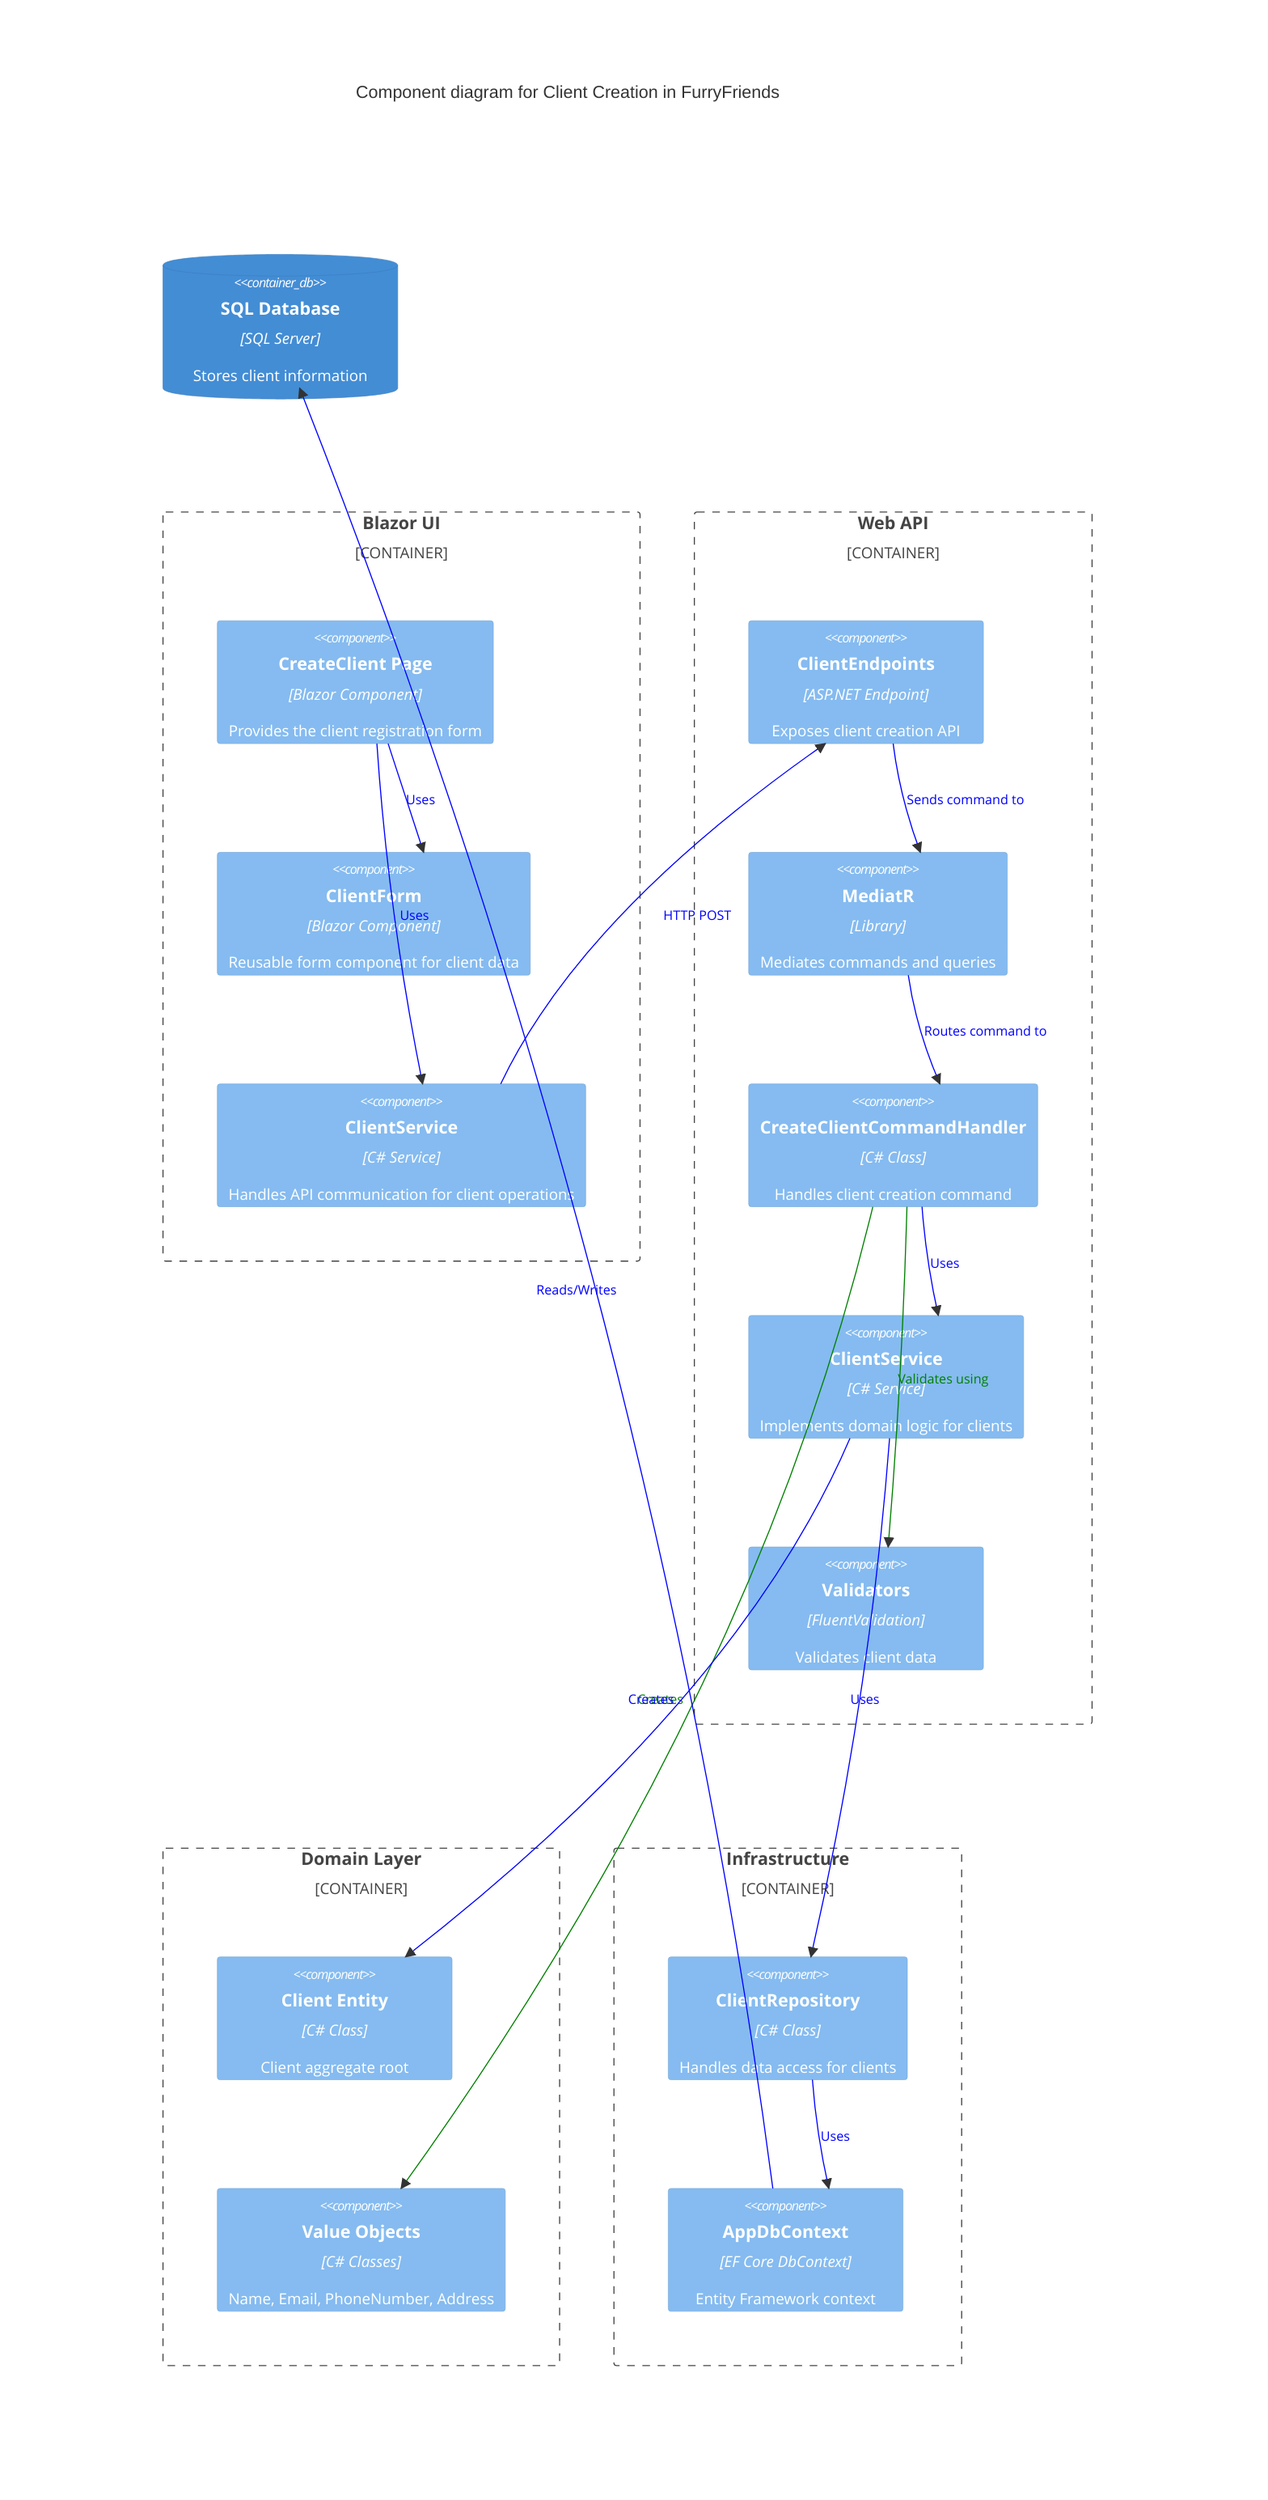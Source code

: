 C4Component
    title Component diagram for Client Creation in FurryFriends

    Container_Boundary(blazorUI, "Blazor UI") {
        Component(createClientPage, "CreateClient Page", "Blazor Component", "Provides the client registration form")
        Component(clientForm, "ClientForm", "Blazor Component", "Reusable form component for client data")
        Component(clientService, "ClientService", "C# Service", "Handles API communication for client operations")
    }
    
    Container_Boundary(webAPI, "Web API") {
        Component(clientEndpoint, "ClientEndpoints", "ASP.NET Endpoint", "Exposes client creation API")
        Component(mediator, "MediatR", "Library", "Mediates commands and queries")
        Component(commandHandler, "CreateClientCommandHandler", "C# Class", "Handles client creation command")
        Component(domainService, "ClientService", "C# Service", "Implements domain logic for clients")
        Component(validator, "Validators", "FluentValidation", "Validates client data")
    }
    
    Container_Boundary(domain, "Domain Layer") {
        Component(clientEntity, "Client Entity", "C# Class", "Client aggregate root")
        Component(valueObjects, "Value Objects", "C# Classes", "Name, Email, PhoneNumber, Address")
    }
    
    Container_Boundary(infrastructure, "Infrastructure") {
        Component(repository, "ClientRepository", "C# Class", "Handles data access for clients")
        Component(dbContext, "AppDbContext", "EF Core DbContext", "Entity Framework context")
    }
    
    ContainerDb(database, "SQL Database", "SQL Server", "Stores client information")
    
    Rel(createClientPage, clientForm, "Uses")
    Rel(createClientPage, clientService, "Uses")
    Rel(clientService, clientEndpoint, "HTTP POST")
    
    Rel(clientEndpoint, mediator, "Sends command to")
    Rel(mediator, commandHandler, "Routes command to")
    Rel(commandHandler, validator, "Validates using")
    Rel(commandHandler, valueObjects, "Creates")
    Rel(commandHandler, domainService, "Uses")
    
    Rel(domainService, clientEntity, "Creates")
    Rel(domainService, repository, "Uses")
    Rel(repository, dbContext, "Uses")
    Rel(dbContext, database, "Reads/Writes")
    
    UpdateRelStyle(createClientPage, clientForm, $textColor="blue", $lineColor="blue")
    UpdateRelStyle(createClientPage, clientService, $textColor="blue", $lineColor="blue")
    UpdateRelStyle(clientService, clientEndpoint, $textColor="blue", $lineColor="blue")
    UpdateRelStyle(clientEndpoint, mediator, $textColor="blue", $lineColor="blue")
    UpdateRelStyle(mediator, commandHandler, $textColor="blue", $lineColor="blue")
    UpdateRelStyle(commandHandler, validator, $textColor="green", $lineColor="green")
    UpdateRelStyle(commandHandler, valueObjects, $textColor="green", $lineColor="green")
    UpdateRelStyle(commandHandler, domainService, $textColor="blue", $lineColor="blue")
    UpdateRelStyle(domainService, clientEntity, $textColor="blue", $lineColor="blue")
    UpdateRelStyle(domainService, repository, $textColor="blue", $lineColor="blue")
    UpdateRelStyle(repository, dbContext, $textColor="blue", $lineColor="blue")
    UpdateRelStyle(dbContext, database, $textColor="blue", $lineColor="blue")